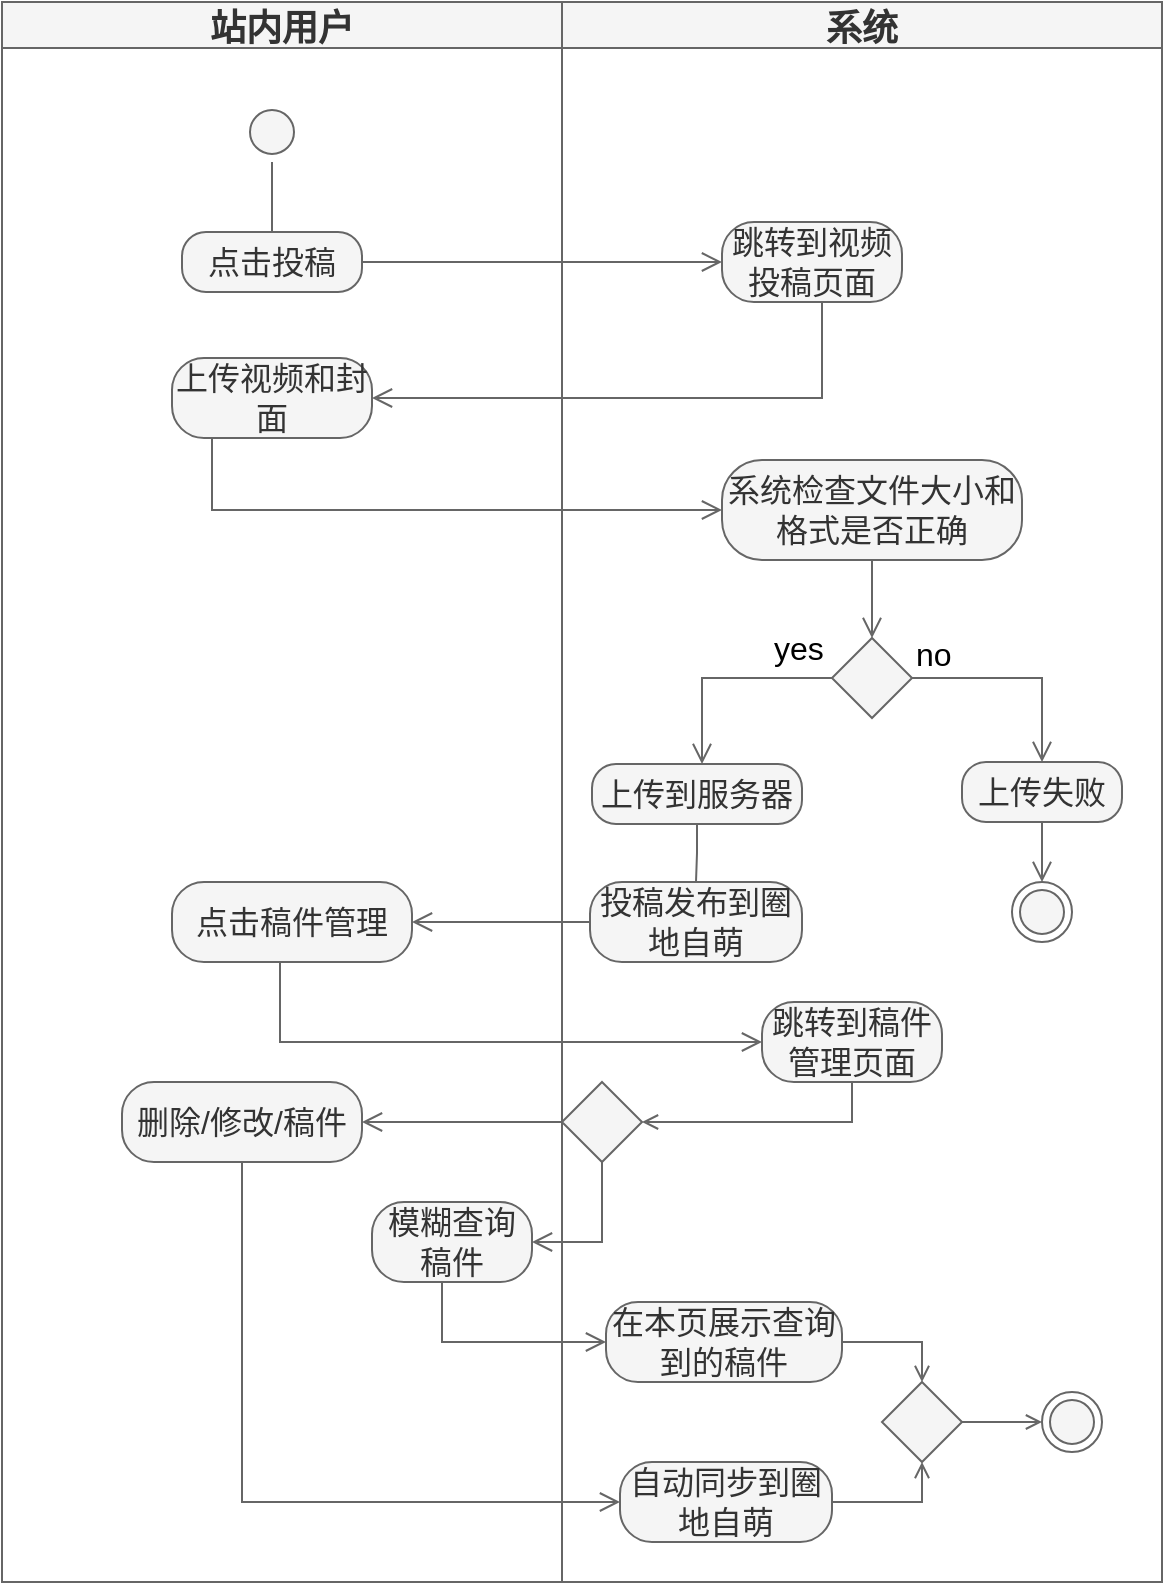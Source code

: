 <mxfile version="17.4.4" type="github" pages="2">
  <diagram id="u-de3FhM9FmhZ07raM_E" name="Page-1">
    <mxGraphModel dx="1422" dy="796" grid="1" gridSize="10" guides="1" tooltips="1" connect="1" arrows="1" fold="1" page="1" pageScale="1" pageWidth="827" pageHeight="1169" math="0" shadow="0">
      <root>
        <mxCell id="0" />
        <mxCell id="1" parent="0" />
        <mxCell id="TLO-3iS-r84SHTYbBu2k-75" value="站内用户" style="swimlane;fontSize=18;fillColor=#f5f5f5;fontColor=#333333;strokeColor=#666666;" vertex="1" parent="1">
          <mxGeometry x="820" y="20" width="280" height="790" as="geometry" />
        </mxCell>
        <mxCell id="TLO-3iS-r84SHTYbBu2k-76" value="" style="ellipse;html=1;shape=startState;fontSize=16;fillColor=#f5f5f5;fontColor=#333333;strokeColor=#666666;" vertex="1" parent="TLO-3iS-r84SHTYbBu2k-75">
          <mxGeometry x="120" y="50" width="30" height="30" as="geometry" />
        </mxCell>
        <mxCell id="TLO-3iS-r84SHTYbBu2k-77" value="" style="edgeStyle=orthogonalEdgeStyle;html=1;verticalAlign=bottom;endArrow=open;endSize=8;rounded=0;fontSize=16;fillColor=#f5f5f5;strokeColor=#666666;" edge="1" parent="TLO-3iS-r84SHTYbBu2k-75" source="TLO-3iS-r84SHTYbBu2k-76">
          <mxGeometry relative="1" as="geometry">
            <mxPoint x="135" y="140" as="targetPoint" />
          </mxGeometry>
        </mxCell>
        <mxCell id="TLO-3iS-r84SHTYbBu2k-78" value="点击投稿" style="rounded=1;whiteSpace=wrap;html=1;arcSize=40;fontSize=16;fillColor=#f5f5f5;fontColor=#333333;strokeColor=#666666;" vertex="1" parent="TLO-3iS-r84SHTYbBu2k-75">
          <mxGeometry x="90" y="115" width="90" height="30" as="geometry" />
        </mxCell>
        <mxCell id="TLO-3iS-r84SHTYbBu2k-79" value="上传视频和封面" style="rounded=1;whiteSpace=wrap;html=1;arcSize=40;fontSize=16;fillColor=#f5f5f5;fontColor=#333333;strokeColor=#666666;" vertex="1" parent="TLO-3iS-r84SHTYbBu2k-75">
          <mxGeometry x="85" y="178" width="100" height="40" as="geometry" />
        </mxCell>
        <mxCell id="TLO-3iS-r84SHTYbBu2k-80" value="点击稿件管理" style="rounded=1;whiteSpace=wrap;html=1;arcSize=40;fontSize=16;fillColor=#f5f5f5;fontColor=#333333;strokeColor=#666666;" vertex="1" parent="TLO-3iS-r84SHTYbBu2k-75">
          <mxGeometry x="85" y="440" width="120" height="40" as="geometry" />
        </mxCell>
        <mxCell id="wgHrEvM6qCBHpzr2Jo3e-7" value="删除/修改/稿件" style="rounded=1;whiteSpace=wrap;html=1;arcSize=40;fontSize=16;fillColor=#f5f5f5;fontColor=#333333;strokeColor=#666666;" vertex="1" parent="TLO-3iS-r84SHTYbBu2k-75">
          <mxGeometry x="60" y="540" width="120" height="40" as="geometry" />
        </mxCell>
        <mxCell id="wgHrEvM6qCBHpzr2Jo3e-12" value="模糊查询稿件" style="rounded=1;whiteSpace=wrap;html=1;arcSize=40;fontSize=16;fillColor=#f5f5f5;fontColor=#333333;strokeColor=#666666;" vertex="1" parent="TLO-3iS-r84SHTYbBu2k-75">
          <mxGeometry x="185" y="600" width="80" height="40" as="geometry" />
        </mxCell>
        <mxCell id="TLO-3iS-r84SHTYbBu2k-83" value="系统" style="swimlane;fontSize=18;fillColor=#f5f5f5;fontColor=#333333;strokeColor=#666666;" vertex="1" parent="1">
          <mxGeometry x="1100" y="20" width="300" height="790" as="geometry" />
        </mxCell>
        <mxCell id="TLO-3iS-r84SHTYbBu2k-84" value="跳转到视频投稿页面" style="rounded=1;whiteSpace=wrap;html=1;arcSize=40;fontSize=16;fillColor=#f5f5f5;fontColor=#333333;strokeColor=#666666;" vertex="1" parent="TLO-3iS-r84SHTYbBu2k-83">
          <mxGeometry x="80" y="110" width="90" height="40" as="geometry" />
        </mxCell>
        <mxCell id="TLO-3iS-r84SHTYbBu2k-85" value="系统检查文件大小和格式是否正确" style="rounded=1;whiteSpace=wrap;html=1;arcSize=40;fontSize=16;fillColor=#f5f5f5;fontColor=#333333;strokeColor=#666666;" vertex="1" parent="TLO-3iS-r84SHTYbBu2k-83">
          <mxGeometry x="80" y="229" width="150" height="50" as="geometry" />
        </mxCell>
        <mxCell id="TLO-3iS-r84SHTYbBu2k-86" value="" style="edgeStyle=orthogonalEdgeStyle;html=1;verticalAlign=bottom;endArrow=open;endSize=8;rounded=0;entryX=0.5;entryY=0;entryDx=0;entryDy=0;fontSize=16;fillColor=#f5f5f5;strokeColor=#666666;" edge="1" parent="TLO-3iS-r84SHTYbBu2k-83" source="TLO-3iS-r84SHTYbBu2k-85" target="TLO-3iS-r84SHTYbBu2k-87">
          <mxGeometry relative="1" as="geometry">
            <mxPoint x="140" y="339" as="targetPoint" />
          </mxGeometry>
        </mxCell>
        <mxCell id="TLO-3iS-r84SHTYbBu2k-87" value="" style="rhombus;whiteSpace=wrap;html=1;fontSize=16;fillColor=#f5f5f5;fontColor=#333333;strokeColor=#666666;" vertex="1" parent="TLO-3iS-r84SHTYbBu2k-83">
          <mxGeometry x="135" y="318" width="40" height="40" as="geometry" />
        </mxCell>
        <mxCell id="TLO-3iS-r84SHTYbBu2k-88" value="yes" style="edgeStyle=orthogonalEdgeStyle;html=1;align=left;verticalAlign=top;endArrow=open;endSize=8;rounded=0;exitX=0;exitY=0.5;exitDx=0;exitDy=0;fontSize=16;fillColor=#f5f5f5;strokeColor=#666666;" edge="1" parent="TLO-3iS-r84SHTYbBu2k-83" source="TLO-3iS-r84SHTYbBu2k-87" target="TLO-3iS-r84SHTYbBu2k-89">
          <mxGeometry x="-0.429" y="-31" relative="1" as="geometry">
            <mxPoint x="30" y="429" as="targetPoint" />
            <mxPoint x="100" y="359" as="sourcePoint" />
            <Array as="points">
              <mxPoint x="70" y="338" />
            </Array>
            <mxPoint as="offset" />
          </mxGeometry>
        </mxCell>
        <mxCell id="TLO-3iS-r84SHTYbBu2k-89" value="上传到服务器" style="rounded=1;whiteSpace=wrap;html=1;arcSize=40;fontSize=16;fillColor=#f5f5f5;fontColor=#333333;strokeColor=#666666;" vertex="1" parent="TLO-3iS-r84SHTYbBu2k-83">
          <mxGeometry x="15" y="381" width="105" height="30" as="geometry" />
        </mxCell>
        <mxCell id="TLO-3iS-r84SHTYbBu2k-90" value="上传失败" style="rounded=1;whiteSpace=wrap;html=1;arcSize=40;fontSize=16;fillColor=#f5f5f5;fontColor=#333333;strokeColor=#666666;" vertex="1" parent="TLO-3iS-r84SHTYbBu2k-83">
          <mxGeometry x="200" y="380" width="80" height="30" as="geometry" />
        </mxCell>
        <mxCell id="TLO-3iS-r84SHTYbBu2k-91" value="no" style="edgeStyle=orthogonalEdgeStyle;html=1;align=left;verticalAlign=bottom;endArrow=open;endSize=8;rounded=0;entryX=0.5;entryY=0;entryDx=0;entryDy=0;exitX=1;exitY=0.5;exitDx=0;exitDy=0;fontSize=16;fillColor=#f5f5f5;strokeColor=#666666;" edge="1" parent="TLO-3iS-r84SHTYbBu2k-83" source="TLO-3iS-r84SHTYbBu2k-87" target="TLO-3iS-r84SHTYbBu2k-90">
          <mxGeometry x="-1" relative="1" as="geometry">
            <mxPoint x="230" y="398" as="targetPoint" />
            <Array as="points">
              <mxPoint x="240" y="338" />
            </Array>
          </mxGeometry>
        </mxCell>
        <mxCell id="TLO-3iS-r84SHTYbBu2k-92" value="" style="edgeStyle=orthogonalEdgeStyle;html=1;align=left;verticalAlign=bottom;endArrow=open;endSize=8;rounded=0;exitX=0.5;exitY=1;exitDx=0;exitDy=0;startArrow=none;fontSize=16;fillColor=#f5f5f5;strokeColor=#666666;" edge="1" parent="TLO-3iS-r84SHTYbBu2k-83" source="TLO-3iS-r84SHTYbBu2k-95">
          <mxGeometry x="-1" relative="1" as="geometry">
            <mxPoint x="60" y="480" as="targetPoint" />
            <mxPoint x="94" y="477" as="sourcePoint" />
            <Array as="points">
              <mxPoint x="60" y="476" />
            </Array>
          </mxGeometry>
        </mxCell>
        <mxCell id="TLO-3iS-r84SHTYbBu2k-93" value="" style="ellipse;html=1;shape=endState;fontSize=16;fillColor=#f5f5f5;fontColor=#333333;strokeColor=#666666;" vertex="1" parent="TLO-3iS-r84SHTYbBu2k-83">
          <mxGeometry x="225" y="440" width="30" height="30" as="geometry" />
        </mxCell>
        <mxCell id="TLO-3iS-r84SHTYbBu2k-94" value="" style="edgeStyle=orthogonalEdgeStyle;html=1;align=left;verticalAlign=bottom;endArrow=open;endSize=8;rounded=0;entryX=0.5;entryY=0;entryDx=0;entryDy=0;exitX=0.5;exitY=1;exitDx=0;exitDy=0;fontSize=16;fillColor=#f5f5f5;strokeColor=#666666;" edge="1" parent="TLO-3iS-r84SHTYbBu2k-83" source="TLO-3iS-r84SHTYbBu2k-90" target="TLO-3iS-r84SHTYbBu2k-93">
          <mxGeometry x="-1" relative="1" as="geometry">
            <mxPoint x="160" y="440" as="targetPoint" />
            <mxPoint x="180" y="465" as="sourcePoint" />
            <Array as="points" />
          </mxGeometry>
        </mxCell>
        <mxCell id="TLO-3iS-r84SHTYbBu2k-95" value="投稿发布到圈地自萌" style="rounded=1;whiteSpace=wrap;html=1;arcSize=40;fontSize=16;fillColor=#f5f5f5;fontColor=#333333;strokeColor=#666666;" vertex="1" parent="TLO-3iS-r84SHTYbBu2k-83">
          <mxGeometry x="14" y="440" width="106" height="40" as="geometry" />
        </mxCell>
        <mxCell id="TLO-3iS-r84SHTYbBu2k-96" value="" style="edgeStyle=orthogonalEdgeStyle;html=1;align=left;verticalAlign=bottom;endArrow=none;endSize=8;rounded=0;exitX=0.5;exitY=1;exitDx=0;exitDy=0;fontSize=16;fillColor=#f5f5f5;strokeColor=#666666;" edge="1" parent="TLO-3iS-r84SHTYbBu2k-83" source="TLO-3iS-r84SHTYbBu2k-89" target="TLO-3iS-r84SHTYbBu2k-95">
          <mxGeometry x="-1" relative="1" as="geometry">
            <mxPoint x="450" y="530" as="targetPoint" />
            <mxPoint x="450" y="461" as="sourcePoint" />
            <Array as="points" />
          </mxGeometry>
        </mxCell>
        <mxCell id="wgHrEvM6qCBHpzr2Jo3e-2" value="跳转到稿件管理页面" style="rounded=1;whiteSpace=wrap;html=1;arcSize=40;fontSize=16;fillColor=#f5f5f5;fontColor=#333333;strokeColor=#666666;" vertex="1" parent="TLO-3iS-r84SHTYbBu2k-83">
          <mxGeometry x="100" y="500" width="90" height="40" as="geometry" />
        </mxCell>
        <mxCell id="wgHrEvM6qCBHpzr2Jo3e-22" style="edgeStyle=orthogonalEdgeStyle;rounded=0;orthogonalLoop=1;jettySize=auto;html=1;entryX=0.5;entryY=1;entryDx=0;entryDy=0;fontSize=14;endArrow=open;endFill=0;fillColor=#f5f5f5;strokeColor=#666666;" edge="1" parent="TLO-3iS-r84SHTYbBu2k-83" source="wgHrEvM6qCBHpzr2Jo3e-14" target="wgHrEvM6qCBHpzr2Jo3e-20">
          <mxGeometry relative="1" as="geometry" />
        </mxCell>
        <mxCell id="wgHrEvM6qCBHpzr2Jo3e-14" value="自动同步到圈地自萌" style="rounded=1;whiteSpace=wrap;html=1;arcSize=40;fontSize=16;fillColor=#f5f5f5;fontColor=#333333;strokeColor=#666666;" vertex="1" parent="TLO-3iS-r84SHTYbBu2k-83">
          <mxGeometry x="29" y="730" width="106" height="40" as="geometry" />
        </mxCell>
        <mxCell id="wgHrEvM6qCBHpzr2Jo3e-21" style="edgeStyle=orthogonalEdgeStyle;rounded=0;orthogonalLoop=1;jettySize=auto;html=1;entryX=0.5;entryY=0;entryDx=0;entryDy=0;fontSize=14;endArrow=open;endFill=0;fillColor=#f5f5f5;strokeColor=#666666;" edge="1" parent="TLO-3iS-r84SHTYbBu2k-83" source="wgHrEvM6qCBHpzr2Jo3e-16" target="wgHrEvM6qCBHpzr2Jo3e-20">
          <mxGeometry relative="1" as="geometry" />
        </mxCell>
        <mxCell id="wgHrEvM6qCBHpzr2Jo3e-16" value="在本页展示查询到的稿件" style="rounded=1;whiteSpace=wrap;html=1;arcSize=40;fontSize=16;fillColor=#f5f5f5;fontColor=#333333;strokeColor=#666666;" vertex="1" parent="TLO-3iS-r84SHTYbBu2k-83">
          <mxGeometry x="22" y="650" width="118" height="40" as="geometry" />
        </mxCell>
        <mxCell id="wgHrEvM6qCBHpzr2Jo3e-19" value="" style="ellipse;html=1;shape=endState;fontSize=16;fillColor=#f5f5f5;fontColor=#333333;strokeColor=#666666;" vertex="1" parent="TLO-3iS-r84SHTYbBu2k-83">
          <mxGeometry x="240" y="695" width="30" height="30" as="geometry" />
        </mxCell>
        <mxCell id="wgHrEvM6qCBHpzr2Jo3e-23" style="edgeStyle=orthogonalEdgeStyle;rounded=0;orthogonalLoop=1;jettySize=auto;html=1;entryX=0;entryY=0.5;entryDx=0;entryDy=0;fontSize=14;endArrow=open;endFill=0;fillColor=#f5f5f5;strokeColor=#666666;" edge="1" parent="TLO-3iS-r84SHTYbBu2k-83" source="wgHrEvM6qCBHpzr2Jo3e-20" target="wgHrEvM6qCBHpzr2Jo3e-19">
          <mxGeometry relative="1" as="geometry" />
        </mxCell>
        <mxCell id="wgHrEvM6qCBHpzr2Jo3e-20" value="" style="rhombus;whiteSpace=wrap;html=1;fontSize=16;fillColor=#f5f5f5;fontColor=#333333;strokeColor=#666666;" vertex="1" parent="TLO-3iS-r84SHTYbBu2k-83">
          <mxGeometry x="160" y="690" width="40" height="40" as="geometry" />
        </mxCell>
        <mxCell id="TLO-3iS-r84SHTYbBu2k-97" value="" style="edgeStyle=orthogonalEdgeStyle;html=1;verticalAlign=bottom;endArrow=open;endSize=8;rounded=0;entryX=0;entryY=0.5;entryDx=0;entryDy=0;fontSize=16;fillColor=#f5f5f5;strokeColor=#666666;" edge="1" parent="1" source="TLO-3iS-r84SHTYbBu2k-78" target="TLO-3iS-r84SHTYbBu2k-84">
          <mxGeometry relative="1" as="geometry">
            <mxPoint x="925" y="270" as="targetPoint" />
          </mxGeometry>
        </mxCell>
        <mxCell id="TLO-3iS-r84SHTYbBu2k-98" value="" style="edgeStyle=orthogonalEdgeStyle;html=1;verticalAlign=bottom;endArrow=open;endSize=8;rounded=0;entryX=1;entryY=0.5;entryDx=0;entryDy=0;exitX=0.5;exitY=1;exitDx=0;exitDy=0;fontSize=16;fillColor=#f5f5f5;strokeColor=#666666;" edge="1" parent="1" source="TLO-3iS-r84SHTYbBu2k-84" target="TLO-3iS-r84SHTYbBu2k-79">
          <mxGeometry relative="1" as="geometry">
            <mxPoint x="1240" y="270" as="targetPoint" />
            <mxPoint x="1210" y="220" as="sourcePoint" />
            <Array as="points">
              <mxPoint x="1230" y="170" />
              <mxPoint x="1230" y="218" />
            </Array>
          </mxGeometry>
        </mxCell>
        <mxCell id="TLO-3iS-r84SHTYbBu2k-99" value="" style="edgeStyle=orthogonalEdgeStyle;html=1;verticalAlign=bottom;endArrow=open;endSize=8;rounded=0;entryX=0;entryY=0.5;entryDx=0;entryDy=0;fontSize=16;fillColor=#f5f5f5;strokeColor=#666666;" edge="1" parent="1" source="TLO-3iS-r84SHTYbBu2k-79" target="TLO-3iS-r84SHTYbBu2k-85">
          <mxGeometry relative="1" as="geometry">
            <mxPoint x="925" y="339" as="targetPoint" />
            <Array as="points">
              <mxPoint x="925" y="274" />
            </Array>
          </mxGeometry>
        </mxCell>
        <mxCell id="TLO-3iS-r84SHTYbBu2k-100" value="" style="edgeStyle=orthogonalEdgeStyle;html=1;verticalAlign=bottom;endArrow=open;endSize=8;rounded=0;fontSize=16;entryX=1;entryY=0.5;entryDx=0;entryDy=0;fillColor=#f5f5f5;strokeColor=#666666;" edge="1" parent="1" source="TLO-3iS-r84SHTYbBu2k-95" target="TLO-3iS-r84SHTYbBu2k-80">
          <mxGeometry relative="1" as="geometry">
            <mxPoint x="1000" y="570" as="targetPoint" />
          </mxGeometry>
        </mxCell>
        <mxCell id="wgHrEvM6qCBHpzr2Jo3e-3" value="" style="edgeStyle=orthogonalEdgeStyle;html=1;verticalAlign=bottom;endArrow=open;endSize=8;rounded=0;entryX=0;entryY=0.5;entryDx=0;entryDy=0;fontSize=16;exitX=0.45;exitY=1;exitDx=0;exitDy=0;exitPerimeter=0;fillColor=#f5f5f5;strokeColor=#666666;" edge="1" parent="1" target="wgHrEvM6qCBHpzr2Jo3e-2" source="TLO-3iS-r84SHTYbBu2k-80">
          <mxGeometry relative="1" as="geometry">
            <mxPoint x="945" y="685" as="targetPoint" />
            <mxPoint x="1020" y="565" as="sourcePoint" />
            <Array as="points">
              <mxPoint x="959" y="540" />
            </Array>
          </mxGeometry>
        </mxCell>
        <mxCell id="wgHrEvM6qCBHpzr2Jo3e-4" value="" style="edgeStyle=orthogonalEdgeStyle;html=1;verticalAlign=bottom;endArrow=open;endSize=8;rounded=0;exitX=0;exitY=0.5;exitDx=0;exitDy=0;fontSize=16;entryX=1;entryY=0.5;entryDx=0;entryDy=0;startArrow=none;fillColor=#f5f5f5;strokeColor=#666666;" edge="1" parent="1" source="wgHrEvM6qCBHpzr2Jo3e-8" target="wgHrEvM6qCBHpzr2Jo3e-7">
          <mxGeometry relative="1" as="geometry">
            <mxPoint x="1150" y="610" as="targetPoint" />
            <mxPoint x="1235" y="180" as="sourcePoint" />
            <Array as="points" />
          </mxGeometry>
        </mxCell>
        <mxCell id="wgHrEvM6qCBHpzr2Jo3e-8" value="" style="rhombus;whiteSpace=wrap;html=1;fontSize=16;fillColor=#f5f5f5;fontColor=#333333;strokeColor=#666666;" vertex="1" parent="1">
          <mxGeometry x="1100" y="560" width="40" height="40" as="geometry" />
        </mxCell>
        <mxCell id="wgHrEvM6qCBHpzr2Jo3e-9" value="" style="html=1;verticalAlign=bottom;endArrow=open;rounded=0;exitX=0.5;exitY=1;exitDx=0;exitDy=0;fontSize=16;entryX=1;entryY=0.5;entryDx=0;entryDy=0;edgeStyle=orthogonalEdgeStyle;endFill=0;fillColor=#f5f5f5;strokeColor=#666666;" edge="1" parent="1" source="wgHrEvM6qCBHpzr2Jo3e-2" target="wgHrEvM6qCBHpzr2Jo3e-8">
          <mxGeometry relative="1" as="geometry">
            <mxPoint x="1025" y="585" as="targetPoint" />
            <mxPoint x="1245" y="560" as="sourcePoint" />
          </mxGeometry>
        </mxCell>
        <mxCell id="wgHrEvM6qCBHpzr2Jo3e-13" value="" style="edgeStyle=orthogonalEdgeStyle;html=1;verticalAlign=bottom;endArrow=open;endSize=8;rounded=0;exitX=0.5;exitY=1;exitDx=0;exitDy=0;fontSize=16;entryX=1;entryY=0.5;entryDx=0;entryDy=0;endFill=0;fillColor=#f5f5f5;strokeColor=#666666;" edge="1" parent="1" source="wgHrEvM6qCBHpzr2Jo3e-8" target="wgHrEvM6qCBHpzr2Jo3e-12">
          <mxGeometry relative="1" as="geometry">
            <mxPoint x="1180" y="650" as="targetPoint" />
            <mxPoint x="1285" y="630" as="sourcePoint" />
            <Array as="points">
              <mxPoint x="1120" y="640" />
            </Array>
          </mxGeometry>
        </mxCell>
        <mxCell id="wgHrEvM6qCBHpzr2Jo3e-15" value="" style="edgeStyle=orthogonalEdgeStyle;html=1;verticalAlign=bottom;endArrow=open;endSize=8;rounded=0;exitX=0.5;exitY=1;exitDx=0;exitDy=0;fontSize=16;entryX=0;entryY=0.5;entryDx=0;entryDy=0;startArrow=none;fillColor=#f5f5f5;strokeColor=#666666;" edge="1" parent="1" source="wgHrEvM6qCBHpzr2Jo3e-7" target="wgHrEvM6qCBHpzr2Jo3e-14">
          <mxGeometry relative="1" as="geometry">
            <mxPoint x="1010" y="590" as="targetPoint" />
            <mxPoint x="1110" y="590" as="sourcePoint" />
            <Array as="points" />
          </mxGeometry>
        </mxCell>
        <mxCell id="wgHrEvM6qCBHpzr2Jo3e-17" value="" style="edgeStyle=orthogonalEdgeStyle;html=1;verticalAlign=bottom;endArrow=open;endSize=8;rounded=0;fontSize=16;exitX=0.5;exitY=1;exitDx=0;exitDy=0;entryX=0;entryY=0.5;entryDx=0;entryDy=0;fillColor=#f5f5f5;strokeColor=#666666;" edge="1" parent="1" source="wgHrEvM6qCBHpzr2Jo3e-12" target="wgHrEvM6qCBHpzr2Jo3e-16">
          <mxGeometry relative="1" as="geometry">
            <mxPoint x="1130" y="700" as="targetPoint" />
            <mxPoint x="969" y="510" as="sourcePoint" />
            <Array as="points">
              <mxPoint x="1040" y="660" />
              <mxPoint x="1040" y="690" />
            </Array>
          </mxGeometry>
        </mxCell>
      </root>
    </mxGraphModel>
  </diagram>
  <diagram id="7j2bTfX_rTXFhSLOs7mT" name="Page-2">
    <mxGraphModel dx="2249" dy="796" grid="1" gridSize="10" guides="1" tooltips="1" connect="1" arrows="1" fold="1" page="1" pageScale="1" pageWidth="827" pageHeight="1169" math="0" shadow="0">
      <root>
        <mxCell id="0" />
        <mxCell id="1" parent="0" />
        <mxCell id="sm8OMEilD3quk4I2Jw6D-52" value="站内用户" style="swimlane;fontSize=18;fillColor=#f5f5f5;strokeColor=#666666;fontColor=#333333;" vertex="1" parent="1">
          <mxGeometry x="-409" y="130" width="280" height="590" as="geometry" />
        </mxCell>
        <mxCell id="sm8OMEilD3quk4I2Jw6D-53" value="" style="ellipse;html=1;shape=startState;fillColor=#f5f5f5;strokeColor=#666666;fontSize=16;fontColor=#333333;" vertex="1" parent="sm8OMEilD3quk4I2Jw6D-52">
          <mxGeometry x="115" y="52" width="30" height="30" as="geometry" />
        </mxCell>
        <mxCell id="sm8OMEilD3quk4I2Jw6D-54" value="" style="edgeStyle=orthogonalEdgeStyle;html=1;verticalAlign=bottom;endArrow=open;endSize=8;strokeColor=#666666;rounded=0;fontSize=16;entryX=0.5;entryY=0;entryDx=0;entryDy=0;fillColor=#f5f5f5;" edge="1" parent="sm8OMEilD3quk4I2Jw6D-52" source="sm8OMEilD3quk4I2Jw6D-53" target="sm8OMEilD3quk4I2Jw6D-55">
          <mxGeometry relative="1" as="geometry">
            <mxPoint x="135" y="140" as="targetPoint" />
            <Array as="points">
              <mxPoint x="130" y="91" />
              <mxPoint x="130" y="91" />
            </Array>
          </mxGeometry>
        </mxCell>
        <mxCell id="sm8OMEilD3quk4I2Jw6D-55" value="点击我的主页" style="rounded=1;whiteSpace=wrap;html=1;arcSize=40;fillColor=#f5f5f5;strokeColor=#666666;fontSize=16;fontColor=#333333;" vertex="1" parent="sm8OMEilD3quk4I2Jw6D-52">
          <mxGeometry x="80" y="115" width="100" height="30" as="geometry" />
        </mxCell>
        <mxCell id="sm8OMEilD3quk4I2Jw6D-56" value="点击卡片上的关注数或粉丝数" style="rounded=1;whiteSpace=wrap;html=1;arcSize=40;fillColor=#f5f5f5;strokeColor=#666666;fontSize=16;fontColor=#333333;" vertex="1" parent="sm8OMEilD3quk4I2Jw6D-52">
          <mxGeometry x="30" y="313" width="175" height="40" as="geometry" />
        </mxCell>
        <mxCell id="sm8OMEilD3quk4I2Jw6D-57" value="关注/取消关注/移除粉丝" style="rounded=1;whiteSpace=wrap;html=1;arcSize=40;fillColor=#f5f5f5;strokeColor=#666666;fontSize=16;fontColor=#333333;" vertex="1" parent="sm8OMEilD3quk4I2Jw6D-52">
          <mxGeometry x="100" y="413" width="105" height="40" as="geometry" />
        </mxCell>
        <mxCell id="sm8OMEilD3quk4I2Jw6D-58" value="显示关注粉丝明细区域" style="rounded=1;whiteSpace=wrap;html=1;arcSize=40;fillColor=#f5f5f5;strokeColor=#666666;fontSize=16;fontColor=#333333;" vertex="1" parent="sm8OMEilD3quk4I2Jw6D-52">
          <mxGeometry x="360" y="362" width="170" height="50" as="geometry" />
        </mxCell>
        <mxCell id="sm8OMEilD3quk4I2Jw6D-59" value="显示相应操作成功提示" style="rounded=1;whiteSpace=wrap;html=1;arcSize=40;fillColor=#f5f5f5;strokeColor=#666666;fontSize=16;fontColor=#333333;" vertex="1" parent="sm8OMEilD3quk4I2Jw6D-52">
          <mxGeometry x="392.5" y="473" width="105" height="40" as="geometry" />
        </mxCell>
        <mxCell id="sm8OMEilD3quk4I2Jw6D-60" value="" style="ellipse;html=1;shape=endState;fillColor=#f5f5f5;strokeColor=#666666;fontSize=14;fontColor=#333333;" vertex="1" parent="sm8OMEilD3quk4I2Jw6D-52">
          <mxGeometry x="430" y="553" width="30" height="30" as="geometry" />
        </mxCell>
        <mxCell id="sm8OMEilD3quk4I2Jw6D-61" value="" style="edgeStyle=orthogonalEdgeStyle;html=1;verticalAlign=bottom;endArrow=open;endSize=8;strokeColor=#666666;rounded=0;fontSize=14;exitX=0.5;exitY=1;exitDx=0;exitDy=0;entryX=0.5;entryY=0;entryDx=0;entryDy=0;fillColor=#f5f5f5;" edge="1" parent="sm8OMEilD3quk4I2Jw6D-52" source="sm8OMEilD3quk4I2Jw6D-59" target="sm8OMEilD3quk4I2Jw6D-60">
          <mxGeometry relative="1" as="geometry">
            <mxPoint x="295" y="530" as="targetPoint" />
            <mxPoint x="295" y="503" as="sourcePoint" />
            <Array as="points" />
          </mxGeometry>
        </mxCell>
        <mxCell id="sm8OMEilD3quk4I2Jw6D-62" value="" style="edgeStyle=orthogonalEdgeStyle;html=1;verticalAlign=bottom;endArrow=open;endSize=8;strokeColor=#666666;rounded=0;entryX=0;entryY=0.5;entryDx=0;entryDy=0;fontSize=16;fillColor=#f5f5f5;" edge="1" parent="sm8OMEilD3quk4I2Jw6D-52" source="sm8OMEilD3quk4I2Jw6D-56" target="sm8OMEilD3quk4I2Jw6D-58">
          <mxGeometry relative="1" as="geometry">
            <mxPoint x="105" y="452" as="targetPoint" />
            <Array as="points">
              <mxPoint x="105" y="387" />
            </Array>
          </mxGeometry>
        </mxCell>
        <mxCell id="sm8OMEilD3quk4I2Jw6D-63" value="" style="edgeStyle=orthogonalEdgeStyle;html=1;verticalAlign=bottom;endArrow=open;endSize=8;strokeColor=#666666;rounded=0;fontSize=16;exitX=0.5;exitY=1;exitDx=0;exitDy=0;entryX=1;entryY=0.5;entryDx=0;entryDy=0;fillColor=#f5f5f5;" edge="1" parent="sm8OMEilD3quk4I2Jw6D-52" source="sm8OMEilD3quk4I2Jw6D-58" target="sm8OMEilD3quk4I2Jw6D-57">
          <mxGeometry relative="1" as="geometry">
            <mxPoint x="310" y="433" as="targetPoint" />
            <mxPoint x="445" y="427.69" as="sourcePoint" />
            <Array as="points">
              <mxPoint x="445" y="433" />
              <mxPoint x="205" y="433" />
            </Array>
          </mxGeometry>
        </mxCell>
        <mxCell id="sm8OMEilD3quk4I2Jw6D-64" value="" style="edgeStyle=orthogonalEdgeStyle;html=1;verticalAlign=bottom;endArrow=open;endSize=8;strokeColor=#666666;rounded=0;fontSize=16;exitX=0.5;exitY=1;exitDx=0;exitDy=0;entryX=0;entryY=0.5;entryDx=0;entryDy=0;fillColor=#f5f5f5;" edge="1" parent="sm8OMEilD3quk4I2Jw6D-52" source="sm8OMEilD3quk4I2Jw6D-57" target="sm8OMEilD3quk4I2Jw6D-59">
          <mxGeometry relative="1" as="geometry">
            <mxPoint x="320" y="503" as="targetPoint" />
            <mxPoint x="304" y="603" as="sourcePoint" />
          </mxGeometry>
        </mxCell>
        <mxCell id="sm8OMEilD3quk4I2Jw6D-65" value="点击区域内投稿、喜欢或收藏的视频" style="rounded=1;whiteSpace=wrap;html=1;arcSize=40;fillColor=#f5f5f5;strokeColor=#666666;fontSize=16;fontColor=#333333;" vertex="1" parent="sm8OMEilD3quk4I2Jw6D-52">
          <mxGeometry x="100" y="198" width="160" height="42" as="geometry" />
        </mxCell>
        <mxCell id="sm8OMEilD3quk4I2Jw6D-66" value="系统" style="swimlane;fontSize=18;fillColor=#f5f5f5;strokeColor=#666666;fontColor=#333333;" vertex="1" parent="1">
          <mxGeometry x="-130" y="129" width="300" height="591" as="geometry" />
        </mxCell>
        <mxCell id="sm8OMEilD3quk4I2Jw6D-67" value="&lt;span style=&quot;font-size: 12pt&quot;&gt;获取个人信息，默认显示个性化视频展示区域（投稿、喜欢、收藏）&lt;/span&gt;" style="rounded=1;whiteSpace=wrap;html=1;arcSize=40;fillColor=#f5f5f5;strokeColor=#666666;fontSize=16;fontColor=#333333;" vertex="1" parent="sm8OMEilD3quk4I2Jw6D-66">
          <mxGeometry x="80" y="96" width="170" height="70" as="geometry" />
        </mxCell>
        <mxCell id="sm8OMEilD3quk4I2Jw6D-68" value="" style="shape=line;html=1;strokeWidth=6;strokeColor=#666666;fontSize=18;rotation=90;fillColor=#f5f5f5;fontColor=#333333;" vertex="1" parent="sm8OMEilD3quk4I2Jw6D-66">
          <mxGeometry x="24" y="198" width="61.25" height="10" as="geometry" />
        </mxCell>
        <mxCell id="sm8OMEilD3quk4I2Jw6D-69" value="跳转到相应播放页面" style="rounded=1;whiteSpace=wrap;html=1;arcSize=40;fillColor=#f5f5f5;strokeColor=#666666;fontSize=16;fontColor=#333333;" vertex="1" parent="sm8OMEilD3quk4I2Jw6D-66">
          <mxGeometry x="40" y="261" width="120" height="50" as="geometry" />
        </mxCell>
        <mxCell id="sm8OMEilD3quk4I2Jw6D-70" value="" style="ellipse;html=1;shape=endState;fillColor=#f5f5f5;strokeColor=#666666;fontSize=14;fontColor=#333333;" vertex="1" parent="sm8OMEilD3quk4I2Jw6D-66">
          <mxGeometry x="220" y="271" width="30" height="30" as="geometry" />
        </mxCell>
        <mxCell id="sm8OMEilD3quk4I2Jw6D-71" value="" style="edgeStyle=orthogonalEdgeStyle;html=1;verticalAlign=bottom;endArrow=open;endSize=8;strokeColor=#666666;rounded=0;entryX=0;entryY=0.5;entryDx=0;entryDy=0;fontSize=16;fillColor=#f5f5f5;" edge="1" parent="sm8OMEilD3quk4I2Jw6D-66" target="sm8OMEilD3quk4I2Jw6D-70">
          <mxGeometry relative="1" as="geometry">
            <mxPoint x="340" y="285.5" as="targetPoint" />
            <mxPoint x="160" y="285.5" as="sourcePoint" />
            <Array as="points" />
          </mxGeometry>
        </mxCell>
        <mxCell id="sm8OMEilD3quk4I2Jw6D-72" value="" style="edgeStyle=orthogonalEdgeStyle;html=1;verticalAlign=bottom;endArrow=open;endSize=8;strokeColor=#666666;rounded=0;entryX=0;entryY=0.5;entryDx=0;entryDy=0;fontSize=16;fillColor=#f5f5f5;" edge="1" parent="1" source="sm8OMEilD3quk4I2Jw6D-55" target="sm8OMEilD3quk4I2Jw6D-67">
          <mxGeometry relative="1" as="geometry">
            <mxPoint x="-305" y="380" as="targetPoint" />
            <Array as="points">
              <mxPoint x="-140" y="260" />
            </Array>
          </mxGeometry>
        </mxCell>
        <mxCell id="sm8OMEilD3quk4I2Jw6D-73" value="" style="edgeStyle=orthogonalEdgeStyle;html=1;verticalAlign=bottom;endArrow=open;endSize=8;strokeColor=#666666;rounded=0;fontSize=16;exitX=0.5;exitY=1;exitDx=0;exitDy=0;fillColor=#f5f5f5;" edge="1" parent="1" source="sm8OMEilD3quk4I2Jw6D-67">
          <mxGeometry relative="1" as="geometry">
            <mxPoint x="-70" y="330" as="targetPoint" />
            <mxPoint x="40" y="278" as="sourcePoint" />
            <Array as="points">
              <mxPoint x="35" y="330" />
            </Array>
          </mxGeometry>
        </mxCell>
        <mxCell id="sm8OMEilD3quk4I2Jw6D-74" value="" style="edgeStyle=orthogonalEdgeStyle;html=1;verticalAlign=bottom;endArrow=open;endSize=8;strokeColor=#666666;rounded=0;labelBorderColor=default;fontSize=18;entryX=0.25;entryY=0;entryDx=0;entryDy=0;fillColor=#f5f5f5;" edge="1" parent="1" source="sm8OMEilD3quk4I2Jw6D-68" target="sm8OMEilD3quk4I2Jw6D-56">
          <mxGeometry relative="1" as="geometry">
            <mxPoint x="-250" y="310" as="targetPoint" />
            <Array as="points">
              <mxPoint x="-75" y="310" />
              <mxPoint x="-336" y="310" />
            </Array>
          </mxGeometry>
        </mxCell>
        <mxCell id="sm8OMEilD3quk4I2Jw6D-75" value="" style="edgeStyle=orthogonalEdgeStyle;html=1;verticalAlign=bottom;endArrow=open;endSize=8;strokeColor=#666666;rounded=0;fontSize=16;exitX=0.75;exitY=0.5;exitDx=0;exitDy=0;exitPerimeter=0;fillColor=#f5f5f5;" edge="1" parent="1" source="sm8OMEilD3quk4I2Jw6D-68" target="sm8OMEilD3quk4I2Jw6D-65">
          <mxGeometry relative="1" as="geometry">
            <mxPoint x="-60" y="340" as="targetPoint" />
            <mxPoint x="45" y="304" as="sourcePoint" />
            <Array as="points">
              <mxPoint x="-110" y="347" />
              <mxPoint x="-110" y="347" />
            </Array>
          </mxGeometry>
        </mxCell>
        <mxCell id="sm8OMEilD3quk4I2Jw6D-76" value="" style="edgeStyle=orthogonalEdgeStyle;html=1;verticalAlign=bottom;endArrow=open;endSize=8;strokeColor=#666666;rounded=0;fontSize=16;exitX=0.5;exitY=1;exitDx=0;exitDy=0;fillColor=#f5f5f5;" edge="1" parent="1" source="sm8OMEilD3quk4I2Jw6D-65">
          <mxGeometry relative="1" as="geometry">
            <mxPoint x="-90" y="420" as="targetPoint" />
            <mxPoint x="-65.375" y="357.312" as="sourcePoint" />
            <Array as="points">
              <mxPoint x="-230" y="420" />
            </Array>
          </mxGeometry>
        </mxCell>
      </root>
    </mxGraphModel>
  </diagram>
</mxfile>
